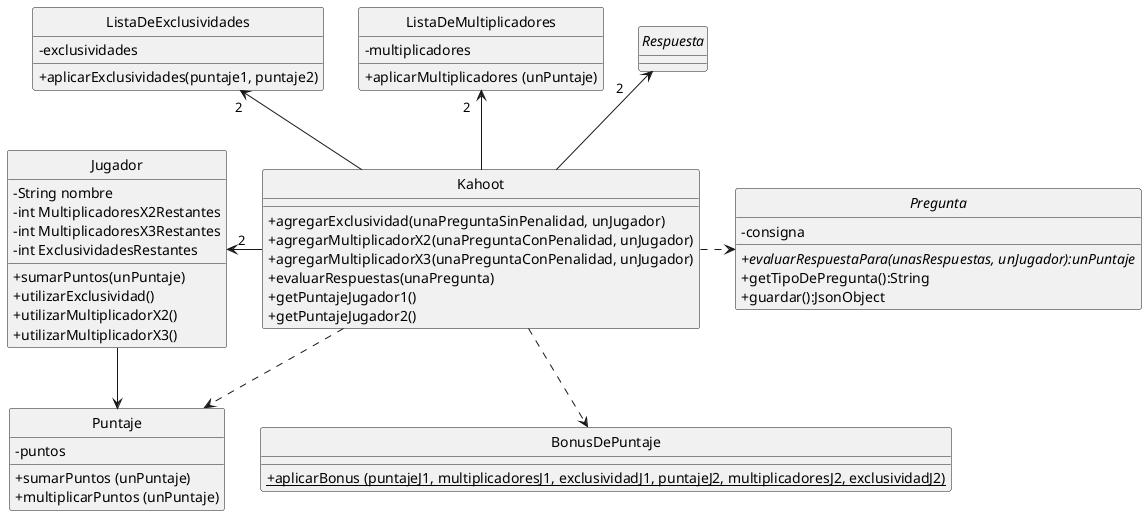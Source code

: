 @startuml

skinparam classAttributeIconSize 0
skinparam shadowing false
hide circle

class Jugador {
    -String nombre
    -int MultiplicadoresX2Restantes
    -int MultiplicadoresX3Restantes
    -int ExclusividadesRestantes
    +sumarPuntos(unPuntaje)
    +utilizarExclusividad()
    +utilizarMultiplicadorX2()
    +utilizarMultiplicadorX3()
}

class Kahoot {
    +agregarExclusividad(unaPreguntaSinPenalidad, unJugador)
    +agregarMultiplicadorX2(unaPreguntaConPenalidad, unJugador)
    +agregarMultiplicadorX3(unaPreguntaConPenalidad, unJugador)
    +evaluarRespuestas(unaPregunta)
    +getPuntajeJugador1()
    +getPuntajeJugador2()
}

abstract class Pregunta {
    -consigna
    {abstract}+evaluarRespuestaPara(unasRespuestas, unJugador):unPuntaje
    +getTipoDePregunta():String
    +guardar():JsonObject
}

class BonusDePuntaje {
    +{static}aplicarBonus (puntajeJ1, multiplicadoresJ1, exclusividadJ1, puntajeJ2, multiplicadoresJ2, exclusividadJ2)
}

class ListaDeExclusividades {
    -exclusividades
    +aplicarExclusividades(puntaje1, puntaje2)
}

class ListaDeMultiplicadores {
    -multiplicadores
    +aplicarMultiplicadores (unPuntaje)
}

interface Respuesta {
}

class Puntaje {
    -puntos
    +sumarPuntos (unPuntaje)
    +multiplicarPuntos (unPuntaje)
}

Jugador " 2" <- Kahoot
Kahoot .> Pregunta
Respuesta "2      " <-- Kahoot

Jugador --> Puntaje

Kahoot ..> Puntaje
Kahoot ..> BonusDePuntaje

ListaDeExclusividades "2  "<-- Kahoot
ListaDeMultiplicadores "2   "<-- Kahoot

@enduml